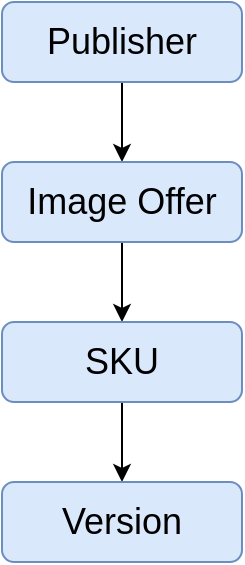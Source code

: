 <mxfile version="21.5.1" type="device">
  <diagram id="LcYTys5UZgGHO0fj3u2T" name="Page-1">
    <mxGraphModel dx="853" dy="317" grid="1" gridSize="10" guides="1" tooltips="1" connect="1" arrows="1" fold="1" page="1" pageScale="1" pageWidth="850" pageHeight="1100" math="0" shadow="0">
      <root>
        <mxCell id="0" />
        <mxCell id="1" parent="0" />
        <mxCell id="oKX8hFk81P5FgFM_nBHU-5" value="" style="edgeStyle=orthogonalEdgeStyle;rounded=0;orthogonalLoop=1;jettySize=auto;html=1;" edge="1" parent="1" source="oKX8hFk81P5FgFM_nBHU-1" target="oKX8hFk81P5FgFM_nBHU-2">
          <mxGeometry relative="1" as="geometry" />
        </mxCell>
        <mxCell id="oKX8hFk81P5FgFM_nBHU-1" value="&lt;font style=&quot;font-size: 18px;&quot;&gt;Publisher&lt;/font&gt;" style="rounded=1;whiteSpace=wrap;html=1;fillColor=#dae8fc;strokeColor=#6c8ebf;" vertex="1" parent="1">
          <mxGeometry x="320" y="80" width="120" height="40" as="geometry" />
        </mxCell>
        <mxCell id="oKX8hFk81P5FgFM_nBHU-6" value="" style="edgeStyle=orthogonalEdgeStyle;rounded=0;orthogonalLoop=1;jettySize=auto;html=1;" edge="1" parent="1" source="oKX8hFk81P5FgFM_nBHU-2" target="oKX8hFk81P5FgFM_nBHU-3">
          <mxGeometry relative="1" as="geometry" />
        </mxCell>
        <mxCell id="oKX8hFk81P5FgFM_nBHU-2" value="&lt;font style=&quot;font-size: 18px;&quot;&gt;Image Offer&lt;/font&gt;" style="rounded=1;whiteSpace=wrap;html=1;fillColor=#dae8fc;strokeColor=#6c8ebf;" vertex="1" parent="1">
          <mxGeometry x="320" y="160" width="120" height="40" as="geometry" />
        </mxCell>
        <mxCell id="oKX8hFk81P5FgFM_nBHU-7" value="" style="edgeStyle=orthogonalEdgeStyle;rounded=0;orthogonalLoop=1;jettySize=auto;html=1;" edge="1" parent="1" source="oKX8hFk81P5FgFM_nBHU-3" target="oKX8hFk81P5FgFM_nBHU-4">
          <mxGeometry relative="1" as="geometry" />
        </mxCell>
        <mxCell id="oKX8hFk81P5FgFM_nBHU-3" value="&lt;font style=&quot;font-size: 18px;&quot;&gt;SKU&lt;/font&gt;" style="rounded=1;whiteSpace=wrap;html=1;fillColor=#dae8fc;strokeColor=#6c8ebf;" vertex="1" parent="1">
          <mxGeometry x="320" y="240" width="120" height="40" as="geometry" />
        </mxCell>
        <mxCell id="oKX8hFk81P5FgFM_nBHU-4" value="&lt;font style=&quot;font-size: 18px;&quot;&gt;Version&lt;/font&gt;" style="rounded=1;whiteSpace=wrap;html=1;fillColor=#dae8fc;strokeColor=#6c8ebf;" vertex="1" parent="1">
          <mxGeometry x="320" y="320" width="120" height="40" as="geometry" />
        </mxCell>
      </root>
    </mxGraphModel>
  </diagram>
</mxfile>
